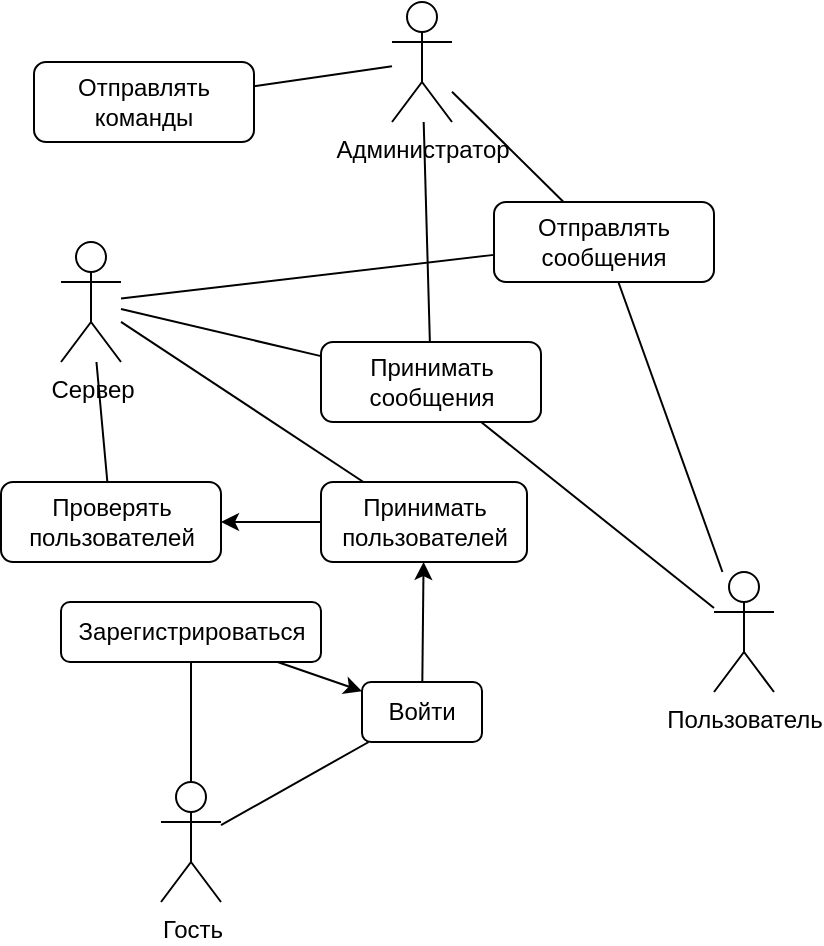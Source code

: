 <mxfile version="20.8.23" type="github"><diagram name="Страница 1" id="OfUCRZCA-p-fu3m5NV9-"><mxGraphModel dx="2266" dy="902" grid="1" gridSize="10" guides="1" tooltips="1" connect="1" arrows="1" fold="1" page="1" pageScale="1" pageWidth="827" pageHeight="1169" math="0" shadow="0"><root><mxCell id="0"/><mxCell id="1" parent="0"/><mxCell id="qAANNy6uI9oKiwRF7D2E-1" value="Сервер" style="shape=umlActor;verticalLabelPosition=bottom;verticalAlign=top;html=1;outlineConnect=0;" parent="1" vertex="1"><mxGeometry x="203.5" y="190" width="30" height="60" as="geometry"/></mxCell><mxCell id="qAANNy6uI9oKiwRF7D2E-18" style="edgeStyle=none;rounded=0;orthogonalLoop=1;jettySize=auto;html=1;" parent="1" source="qAANNy6uI9oKiwRF7D2E-2" target="qAANNy6uI9oKiwRF7D2E-13" edge="1"><mxGeometry relative="1" as="geometry"/></mxCell><mxCell id="qAANNy6uI9oKiwRF7D2E-2" value="Принимать пользователей" style="rounded=1;whiteSpace=wrap;html=1;" parent="1" vertex="1"><mxGeometry x="333.5" y="310" width="103" height="40" as="geometry"/></mxCell><mxCell id="qAANNy6uI9oKiwRF7D2E-3" value="" style="endArrow=none;html=1;rounded=0;" parent="1" source="qAANNy6uI9oKiwRF7D2E-1" target="qAANNy6uI9oKiwRF7D2E-2" edge="1"><mxGeometry width="50" height="50" relative="1" as="geometry"><mxPoint x="210" y="310" as="sourcePoint"/><mxPoint x="210" y="250" as="targetPoint"/></mxGeometry></mxCell><mxCell id="qAANNy6uI9oKiwRF7D2E-6" value="Гость" style="shape=umlActor;verticalLabelPosition=bottom;verticalAlign=top;html=1;outlineConnect=0;" parent="1" vertex="1"><mxGeometry x="253.5" y="460" width="30" height="60" as="geometry"/></mxCell><mxCell id="qAANNy6uI9oKiwRF7D2E-17" style="rounded=0;orthogonalLoop=1;jettySize=auto;html=1;" parent="1" source="qAANNy6uI9oKiwRF7D2E-9" target="qAANNy6uI9oKiwRF7D2E-2" edge="1"><mxGeometry relative="1" as="geometry"/></mxCell><mxCell id="qAANNy6uI9oKiwRF7D2E-9" value="Войти" style="rounded=1;whiteSpace=wrap;html=1;" parent="1" vertex="1"><mxGeometry x="354" y="410" width="60" height="30" as="geometry"/></mxCell><mxCell id="qAANNy6uI9oKiwRF7D2E-11" value="Пользователь" style="shape=umlActor;verticalLabelPosition=bottom;verticalAlign=top;html=1;outlineConnect=0;" parent="1" vertex="1"><mxGeometry x="530" y="355" width="30" height="60" as="geometry"/></mxCell><mxCell id="qAANNy6uI9oKiwRF7D2E-12" value="Администратор" style="shape=umlActor;verticalLabelPosition=bottom;verticalAlign=top;html=1;outlineConnect=0;" parent="1" vertex="1"><mxGeometry x="369" y="70" width="30" height="60" as="geometry"/></mxCell><mxCell id="qAANNy6uI9oKiwRF7D2E-13" value="Проверять пользователей" style="rounded=1;whiteSpace=wrap;html=1;" parent="1" vertex="1"><mxGeometry x="173.5" y="310" width="110" height="40" as="geometry"/></mxCell><mxCell id="qAANNy6uI9oKiwRF7D2E-15" value="" style="endArrow=none;html=1;rounded=0;" parent="1" source="qAANNy6uI9oKiwRF7D2E-1" target="qAANNy6uI9oKiwRF7D2E-13" edge="1"><mxGeometry width="50" height="50" relative="1" as="geometry"><mxPoint x="250" y="360" as="sourcePoint"/><mxPoint x="300" y="310" as="targetPoint"/></mxGeometry></mxCell><mxCell id="qAANNy6uI9oKiwRF7D2E-16" value="" style="endArrow=none;html=1;rounded=0;" parent="1" source="qAANNy6uI9oKiwRF7D2E-6" target="qAANNy6uI9oKiwRF7D2E-9" edge="1"><mxGeometry width="50" height="50" relative="1" as="geometry"><mxPoint x="270" y="430" as="sourcePoint"/><mxPoint x="320" y="380" as="targetPoint"/></mxGeometry></mxCell><mxCell id="qAANNy6uI9oKiwRF7D2E-20" value="Принимать сообщения" style="rounded=1;whiteSpace=wrap;html=1;" parent="1" vertex="1"><mxGeometry x="333.5" y="240" width="110" height="40" as="geometry"/></mxCell><mxCell id="qAANNy6uI9oKiwRF7D2E-21" value="Отправлять сообщения" style="rounded=1;whiteSpace=wrap;html=1;" parent="1" vertex="1"><mxGeometry x="420" y="170" width="110" height="40" as="geometry"/></mxCell><mxCell id="qAANNy6uI9oKiwRF7D2E-24" value="" style="endArrow=none;html=1;rounded=0;" parent="1" source="qAANNy6uI9oKiwRF7D2E-1" target="qAANNy6uI9oKiwRF7D2E-20" edge="1"><mxGeometry width="50" height="50" relative="1" as="geometry"><mxPoint x="210" y="220" as="sourcePoint"/><mxPoint x="260" y="170" as="targetPoint"/></mxGeometry></mxCell><mxCell id="qAANNy6uI9oKiwRF7D2E-35" style="edgeStyle=none;rounded=0;orthogonalLoop=1;jettySize=auto;html=1;" parent="1" source="qAANNy6uI9oKiwRF7D2E-25" target="qAANNy6uI9oKiwRF7D2E-9" edge="1"><mxGeometry relative="1" as="geometry"/></mxCell><mxCell id="qAANNy6uI9oKiwRF7D2E-25" value="Зарегистрироваться" style="rounded=1;whiteSpace=wrap;html=1;" parent="1" vertex="1"><mxGeometry x="203.5" y="370" width="130" height="30" as="geometry"/></mxCell><mxCell id="qAANNy6uI9oKiwRF7D2E-27" value="" style="endArrow=none;html=1;rounded=0;" parent="1" source="qAANNy6uI9oKiwRF7D2E-6" target="qAANNy6uI9oKiwRF7D2E-25" edge="1"><mxGeometry width="50" height="50" relative="1" as="geometry"><mxPoint x="130" y="520" as="sourcePoint"/><mxPoint x="180" y="470" as="targetPoint"/></mxGeometry></mxCell><mxCell id="qAANNy6uI9oKiwRF7D2E-29" value="" style="endArrow=none;html=1;rounded=0;" parent="1" source="qAANNy6uI9oKiwRF7D2E-20" target="qAANNy6uI9oKiwRF7D2E-11" edge="1"><mxGeometry width="50" height="50" relative="1" as="geometry"><mxPoint x="510" y="310" as="sourcePoint"/><mxPoint x="560" y="260" as="targetPoint"/></mxGeometry></mxCell><mxCell id="qAANNy6uI9oKiwRF7D2E-30" value="" style="endArrow=none;html=1;rounded=0;" parent="1" source="qAANNy6uI9oKiwRF7D2E-12" target="qAANNy6uI9oKiwRF7D2E-21" edge="1"><mxGeometry width="50" height="50" relative="1" as="geometry"><mxPoint x="130" y="70" as="sourcePoint"/><mxPoint x="180" y="20" as="targetPoint"/></mxGeometry></mxCell><mxCell id="qAANNy6uI9oKiwRF7D2E-31" value="" style="endArrow=none;html=1;rounded=0;" parent="1" source="qAANNy6uI9oKiwRF7D2E-12" target="qAANNy6uI9oKiwRF7D2E-20" edge="1"><mxGeometry width="50" height="50" relative="1" as="geometry"><mxPoint x="10" y="150" as="sourcePoint"/><mxPoint x="60" y="100" as="targetPoint"/></mxGeometry></mxCell><mxCell id="qAANNy6uI9oKiwRF7D2E-32" value="Отправлять команды" style="rounded=1;whiteSpace=wrap;html=1;" parent="1" vertex="1"><mxGeometry x="190" y="100" width="110" height="40" as="geometry"/></mxCell><mxCell id="qAANNy6uI9oKiwRF7D2E-33" value="" style="endArrow=none;html=1;rounded=0;" parent="1" source="qAANNy6uI9oKiwRF7D2E-11" target="qAANNy6uI9oKiwRF7D2E-21" edge="1"><mxGeometry width="50" height="50" relative="1" as="geometry"><mxPoint x="450" y="160" as="sourcePoint"/><mxPoint x="500" y="110" as="targetPoint"/></mxGeometry></mxCell><mxCell id="qAANNy6uI9oKiwRF7D2E-34" value="" style="endArrow=none;html=1;rounded=0;" parent="1" source="qAANNy6uI9oKiwRF7D2E-32" target="qAANNy6uI9oKiwRF7D2E-12" edge="1"><mxGeometry width="50" height="50" relative="1" as="geometry"><mxPoint x="60" y="130" as="sourcePoint"/><mxPoint x="110" y="80" as="targetPoint"/></mxGeometry></mxCell><mxCell id="qAANNy6uI9oKiwRF7D2E-36" value="" style="endArrow=none;html=1;rounded=0;" parent="1" source="qAANNy6uI9oKiwRF7D2E-1" target="qAANNy6uI9oKiwRF7D2E-21" edge="1"><mxGeometry width="50" height="50" relative="1" as="geometry"><mxPoint x="50" y="310" as="sourcePoint"/><mxPoint x="100" y="260" as="targetPoint"/></mxGeometry></mxCell></root></mxGraphModel></diagram></mxfile>